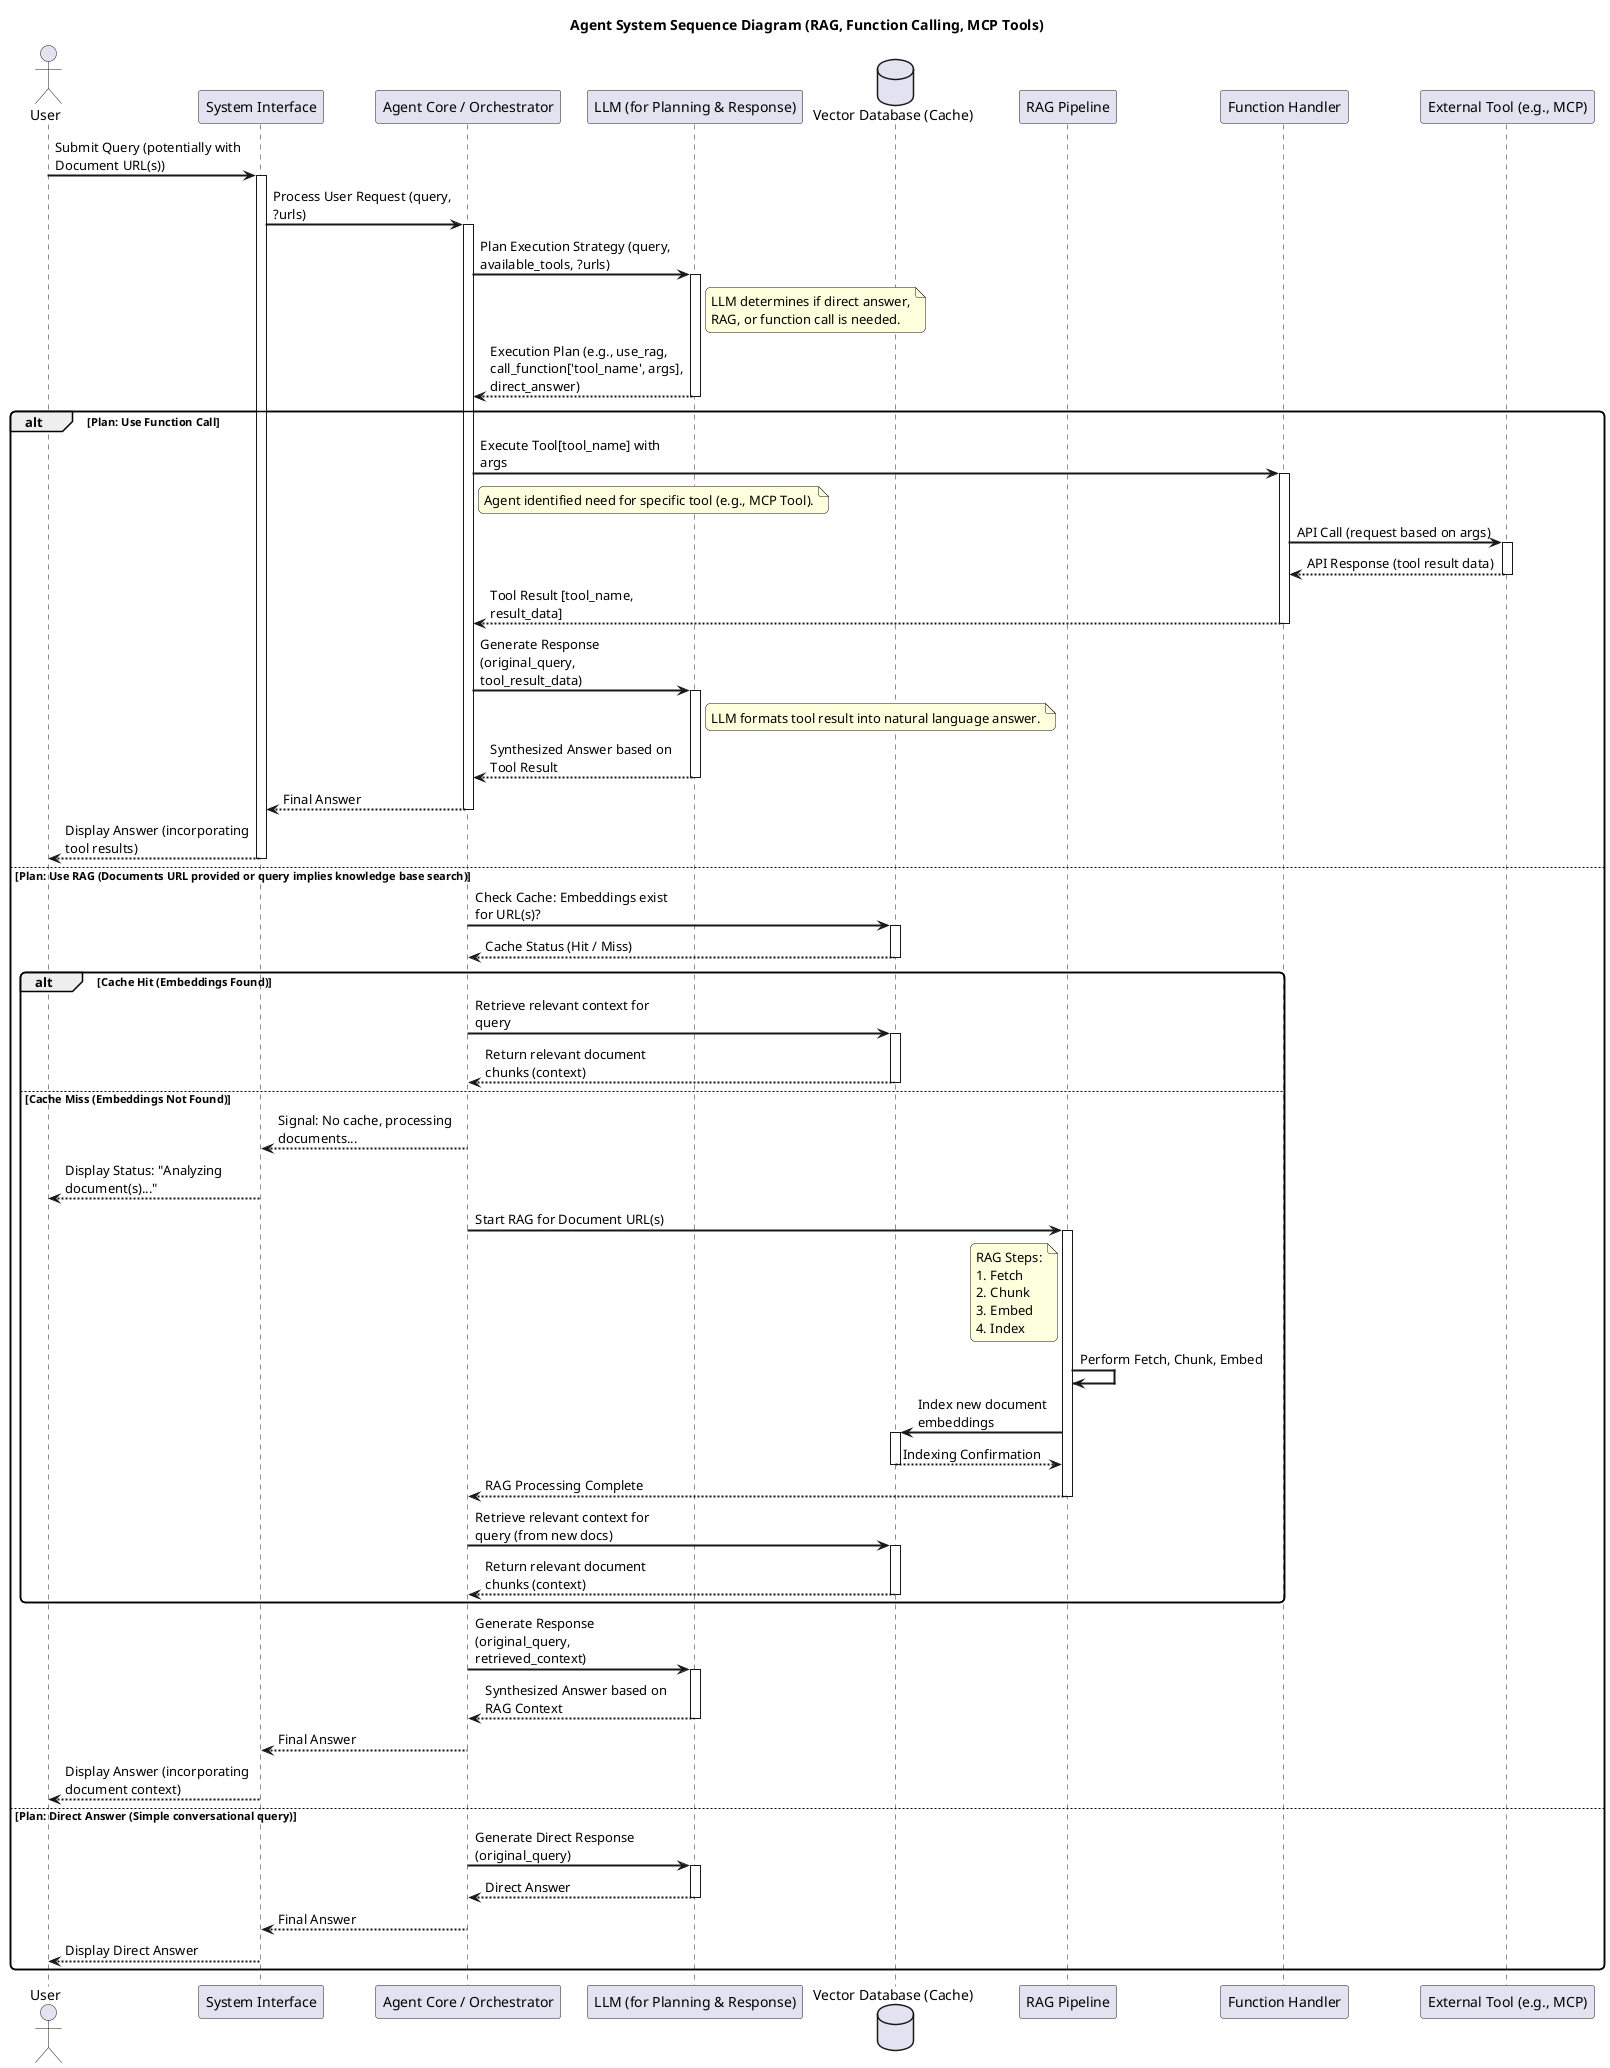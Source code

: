 @startuml
title Agent System Sequence Diagram (RAG, Function Calling, MCP Tools)

actor User
participant "System Interface" as SI
participant "Agent Core / Orchestrator" as Agent
participant "LLM (for Planning & Response)" as LLM
database "Vector Database (Cache)" as VDB
participant "RAG Pipeline" as RAG
participant "Function Handler" as FuncHandler
participant "External Tool (e.g., MCP)" as ExternalTool

skinparam sequenceArrowThickness 2
skinparam roundcorner 10
skinparam maxmessagesize 200
skinparam sequenceParticipant bold
skinparam BoxPadding 30

User -> SI : Submit Query (potentially with Document URL(s))
activate SI
SI -> Agent : Process User Request (query, ?urls)
activate Agent

Agent -> LLM : Plan Execution Strategy (query, available_tools, ?urls)
activate LLM
note right of LLM : LLM determines if direct answer,\nRAG, or function call is needed.
LLM --> Agent : Execution Plan (e.g., use_rag, call_function['tool_name', args], direct_answer)
deactivate LLM

alt Plan: Use Function Call
    Agent -> FuncHandler : Execute Tool[tool_name] with args
    activate FuncHandler
    note right of Agent : Agent identified need for specific tool (e.g., MCP Tool).
    FuncHandler -> ExternalTool : API Call (request based on args)
    activate ExternalTool
    ExternalTool --> FuncHandler : API Response (tool result data)
    deactivate ExternalTool
    FuncHandler --> Agent : Tool Result [tool_name, result_data]
    deactivate FuncHandler

    Agent -> LLM : Generate Response (original_query, tool_result_data)
    activate LLM
    note right of LLM : LLM formats tool result into natural language answer.
    LLM --> Agent : Synthesized Answer based on Tool Result
    deactivate LLM
    Agent --> SI : Final Answer
    deactivate Agent
    SI --> User : Display Answer (incorporating tool results)
    deactivate SI

else Plan: Use RAG (Documents URL provided or query implies knowledge base search)
    Agent -> VDB : Check Cache: Embeddings exist for URL(s)?
    activate VDB
    VDB --> Agent : Cache Status (Hit / Miss)
    deactivate VDB

    alt Cache Hit (Embeddings Found)
        Agent -> VDB : Retrieve relevant context for query
        activate VDB
        VDB --> Agent : Return relevant document chunks (context)
        deactivate VDB
        ' Context retrieved, proceed to LLM for synthesis '

    else Cache Miss (Embeddings Not Found)
        Agent --> SI : Signal: No cache, processing documents...
        SI --> User : Display Status: "Analyzing document(s)..."

        Agent -> RAG : Start RAG for Document URL(s)
        activate RAG
        note left of RAG : RAG Steps:\n1. Fetch\n2. Chunk\n3. Embed\n4. Index
        RAG -> RAG : Perform Fetch, Chunk, Embed
        RAG -> VDB : Index new document embeddings
        activate VDB
        VDB --> RAG : Indexing Confirmation
        deactivate VDB
        RAG --> Agent : RAG Processing Complete
        deactivate RAG

        Agent -> VDB : Retrieve relevant context for query (from new docs)
        activate VDB
        VDB --> Agent : Return relevant document chunks (context)
        deactivate VDB
        ' Context retrieved after RAG, proceed to LLM for synthesis '
    end

    ' Common step after retrieving context (either from cache or post-RAG) '
    Agent -> LLM : Generate Response (original_query, retrieved_context)
    activate LLM
    LLM --> Agent : Synthesized Answer based on RAG Context
    deactivate LLM
    Agent --> SI : Final Answer
    deactivate Agent
    SI --> User : Display Answer (incorporating document context)
    deactivate SI

else Plan: Direct Answer (Simple conversational query)
    Agent -> LLM : Generate Direct Response (original_query)
    activate LLM
    LLM --> Agent : Direct Answer
    deactivate LLM
    Agent --> SI : Final Answer
    deactivate Agent
    SI --> User : Display Direct Answer
    deactivate SI
end

@enduml
